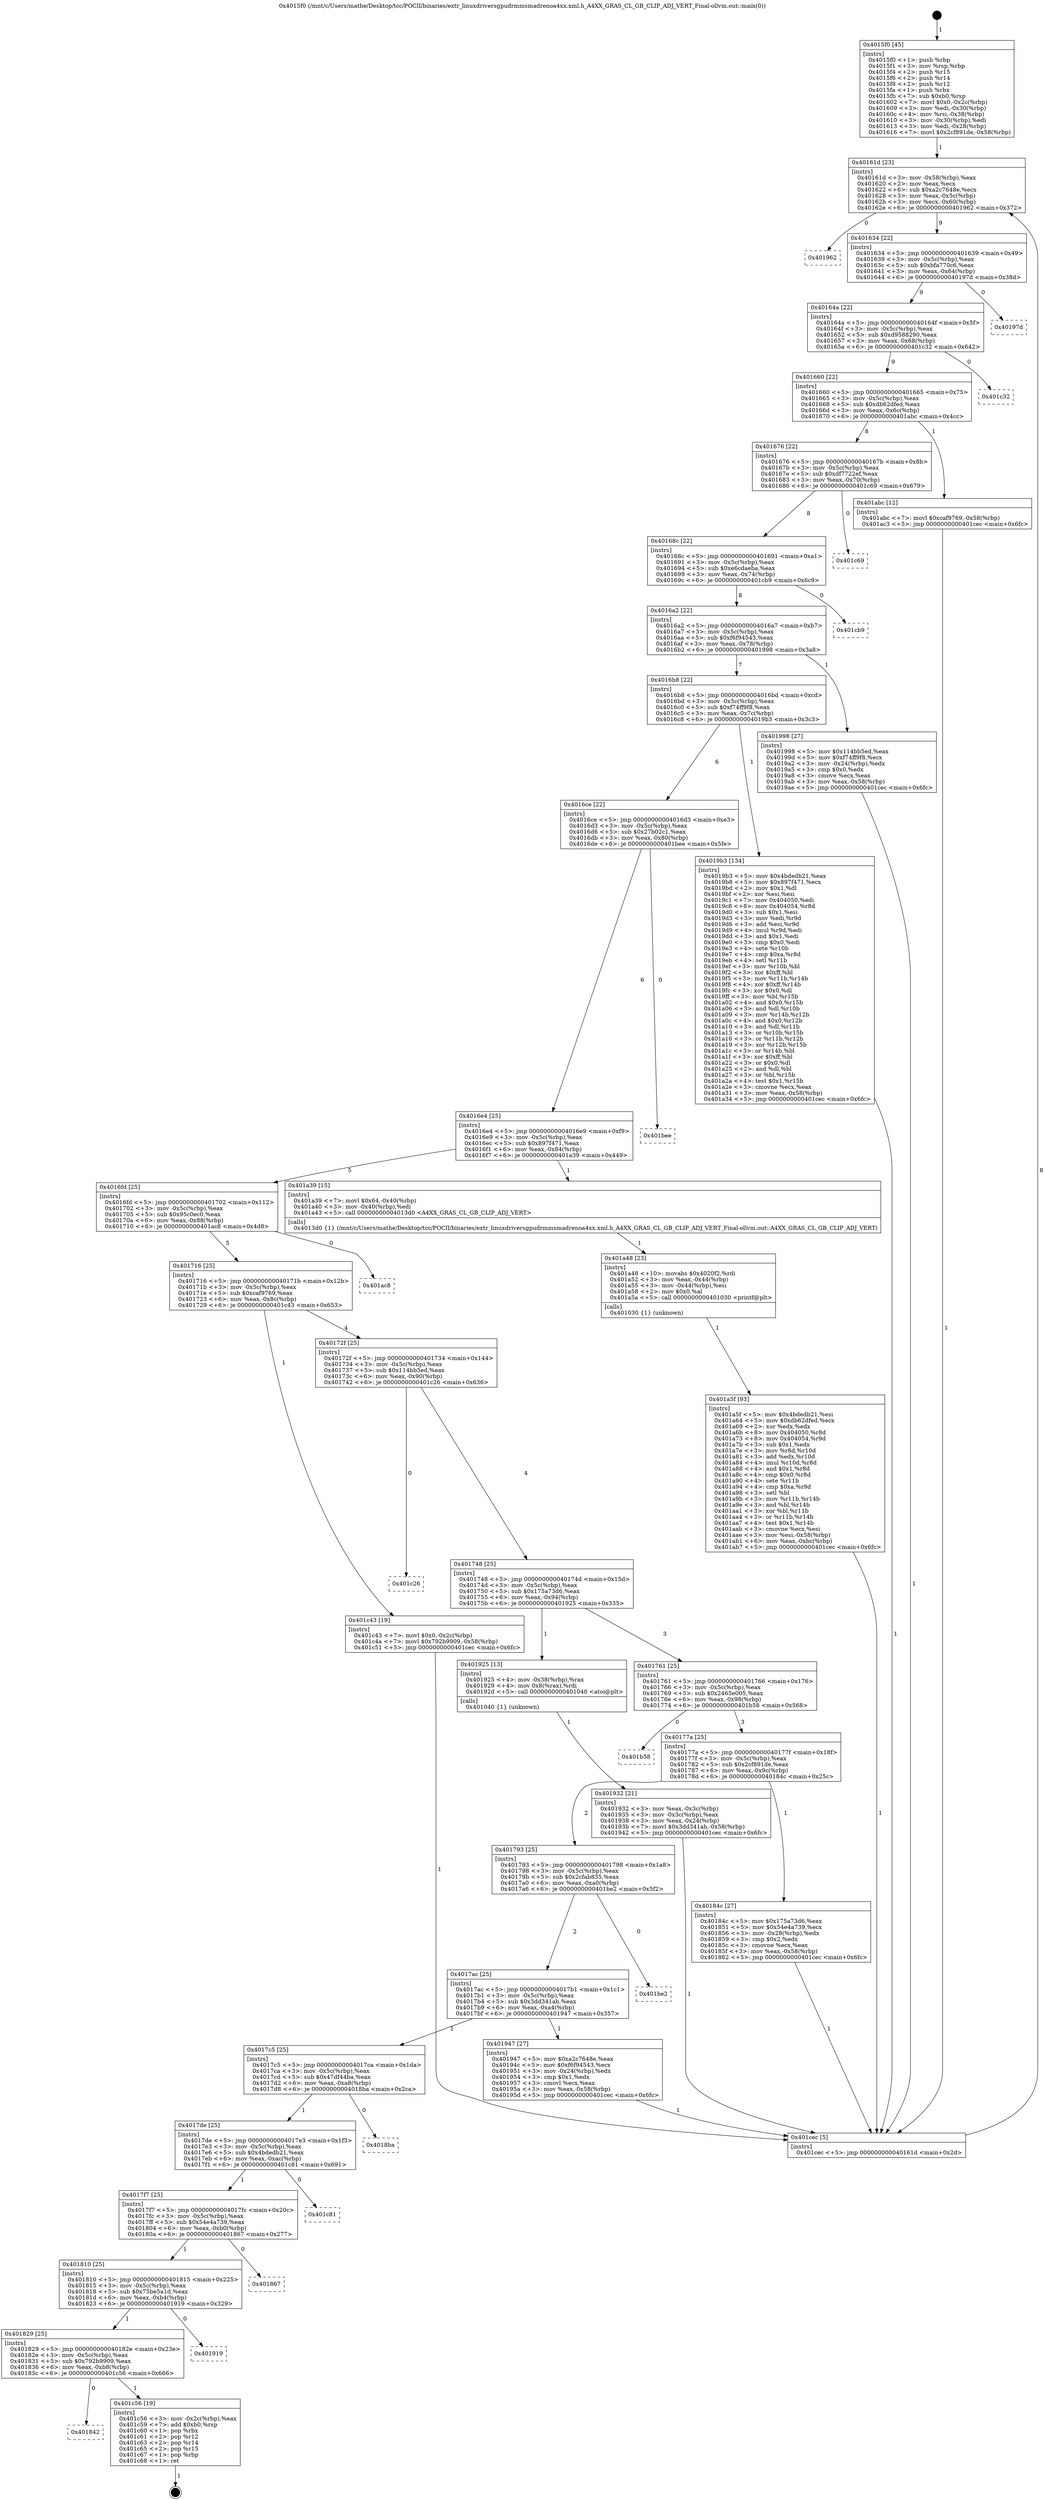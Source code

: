 digraph "0x4015f0" {
  label = "0x4015f0 (/mnt/c/Users/mathe/Desktop/tcc/POCII/binaries/extr_linuxdriversgpudrmmsmadrenoa4xx.xml.h_A4XX_GRAS_CL_GB_CLIP_ADJ_VERT_Final-ollvm.out::main(0))"
  labelloc = "t"
  node[shape=record]

  Entry [label="",width=0.3,height=0.3,shape=circle,fillcolor=black,style=filled]
  "0x40161d" [label="{
     0x40161d [23]\l
     | [instrs]\l
     &nbsp;&nbsp;0x40161d \<+3\>: mov -0x58(%rbp),%eax\l
     &nbsp;&nbsp;0x401620 \<+2\>: mov %eax,%ecx\l
     &nbsp;&nbsp;0x401622 \<+6\>: sub $0xa2c7648e,%ecx\l
     &nbsp;&nbsp;0x401628 \<+3\>: mov %eax,-0x5c(%rbp)\l
     &nbsp;&nbsp;0x40162b \<+3\>: mov %ecx,-0x60(%rbp)\l
     &nbsp;&nbsp;0x40162e \<+6\>: je 0000000000401962 \<main+0x372\>\l
  }"]
  "0x401962" [label="{
     0x401962\l
  }", style=dashed]
  "0x401634" [label="{
     0x401634 [22]\l
     | [instrs]\l
     &nbsp;&nbsp;0x401634 \<+5\>: jmp 0000000000401639 \<main+0x49\>\l
     &nbsp;&nbsp;0x401639 \<+3\>: mov -0x5c(%rbp),%eax\l
     &nbsp;&nbsp;0x40163c \<+5\>: sub $0xbfa770c6,%eax\l
     &nbsp;&nbsp;0x401641 \<+3\>: mov %eax,-0x64(%rbp)\l
     &nbsp;&nbsp;0x401644 \<+6\>: je 000000000040197d \<main+0x38d\>\l
  }"]
  Exit [label="",width=0.3,height=0.3,shape=circle,fillcolor=black,style=filled,peripheries=2]
  "0x40197d" [label="{
     0x40197d\l
  }", style=dashed]
  "0x40164a" [label="{
     0x40164a [22]\l
     | [instrs]\l
     &nbsp;&nbsp;0x40164a \<+5\>: jmp 000000000040164f \<main+0x5f\>\l
     &nbsp;&nbsp;0x40164f \<+3\>: mov -0x5c(%rbp),%eax\l
     &nbsp;&nbsp;0x401652 \<+5\>: sub $0xd9588290,%eax\l
     &nbsp;&nbsp;0x401657 \<+3\>: mov %eax,-0x68(%rbp)\l
     &nbsp;&nbsp;0x40165a \<+6\>: je 0000000000401c32 \<main+0x642\>\l
  }"]
  "0x401842" [label="{
     0x401842\l
  }", style=dashed]
  "0x401c32" [label="{
     0x401c32\l
  }", style=dashed]
  "0x401660" [label="{
     0x401660 [22]\l
     | [instrs]\l
     &nbsp;&nbsp;0x401660 \<+5\>: jmp 0000000000401665 \<main+0x75\>\l
     &nbsp;&nbsp;0x401665 \<+3\>: mov -0x5c(%rbp),%eax\l
     &nbsp;&nbsp;0x401668 \<+5\>: sub $0xdb62dfed,%eax\l
     &nbsp;&nbsp;0x40166d \<+3\>: mov %eax,-0x6c(%rbp)\l
     &nbsp;&nbsp;0x401670 \<+6\>: je 0000000000401abc \<main+0x4cc\>\l
  }"]
  "0x401c56" [label="{
     0x401c56 [19]\l
     | [instrs]\l
     &nbsp;&nbsp;0x401c56 \<+3\>: mov -0x2c(%rbp),%eax\l
     &nbsp;&nbsp;0x401c59 \<+7\>: add $0xb0,%rsp\l
     &nbsp;&nbsp;0x401c60 \<+1\>: pop %rbx\l
     &nbsp;&nbsp;0x401c61 \<+2\>: pop %r12\l
     &nbsp;&nbsp;0x401c63 \<+2\>: pop %r14\l
     &nbsp;&nbsp;0x401c65 \<+2\>: pop %r15\l
     &nbsp;&nbsp;0x401c67 \<+1\>: pop %rbp\l
     &nbsp;&nbsp;0x401c68 \<+1\>: ret\l
  }"]
  "0x401abc" [label="{
     0x401abc [12]\l
     | [instrs]\l
     &nbsp;&nbsp;0x401abc \<+7\>: movl $0xcaf9769,-0x58(%rbp)\l
     &nbsp;&nbsp;0x401ac3 \<+5\>: jmp 0000000000401cec \<main+0x6fc\>\l
  }"]
  "0x401676" [label="{
     0x401676 [22]\l
     | [instrs]\l
     &nbsp;&nbsp;0x401676 \<+5\>: jmp 000000000040167b \<main+0x8b\>\l
     &nbsp;&nbsp;0x40167b \<+3\>: mov -0x5c(%rbp),%eax\l
     &nbsp;&nbsp;0x40167e \<+5\>: sub $0xdf7722ef,%eax\l
     &nbsp;&nbsp;0x401683 \<+3\>: mov %eax,-0x70(%rbp)\l
     &nbsp;&nbsp;0x401686 \<+6\>: je 0000000000401c69 \<main+0x679\>\l
  }"]
  "0x401829" [label="{
     0x401829 [25]\l
     | [instrs]\l
     &nbsp;&nbsp;0x401829 \<+5\>: jmp 000000000040182e \<main+0x23e\>\l
     &nbsp;&nbsp;0x40182e \<+3\>: mov -0x5c(%rbp),%eax\l
     &nbsp;&nbsp;0x401831 \<+5\>: sub $0x792b9909,%eax\l
     &nbsp;&nbsp;0x401836 \<+6\>: mov %eax,-0xb8(%rbp)\l
     &nbsp;&nbsp;0x40183c \<+6\>: je 0000000000401c56 \<main+0x666\>\l
  }"]
  "0x401c69" [label="{
     0x401c69\l
  }", style=dashed]
  "0x40168c" [label="{
     0x40168c [22]\l
     | [instrs]\l
     &nbsp;&nbsp;0x40168c \<+5\>: jmp 0000000000401691 \<main+0xa1\>\l
     &nbsp;&nbsp;0x401691 \<+3\>: mov -0x5c(%rbp),%eax\l
     &nbsp;&nbsp;0x401694 \<+5\>: sub $0xe6cdaeba,%eax\l
     &nbsp;&nbsp;0x401699 \<+3\>: mov %eax,-0x74(%rbp)\l
     &nbsp;&nbsp;0x40169c \<+6\>: je 0000000000401cb9 \<main+0x6c9\>\l
  }"]
  "0x401919" [label="{
     0x401919\l
  }", style=dashed]
  "0x401cb9" [label="{
     0x401cb9\l
  }", style=dashed]
  "0x4016a2" [label="{
     0x4016a2 [22]\l
     | [instrs]\l
     &nbsp;&nbsp;0x4016a2 \<+5\>: jmp 00000000004016a7 \<main+0xb7\>\l
     &nbsp;&nbsp;0x4016a7 \<+3\>: mov -0x5c(%rbp),%eax\l
     &nbsp;&nbsp;0x4016aa \<+5\>: sub $0xf6f94543,%eax\l
     &nbsp;&nbsp;0x4016af \<+3\>: mov %eax,-0x78(%rbp)\l
     &nbsp;&nbsp;0x4016b2 \<+6\>: je 0000000000401998 \<main+0x3a8\>\l
  }"]
  "0x401810" [label="{
     0x401810 [25]\l
     | [instrs]\l
     &nbsp;&nbsp;0x401810 \<+5\>: jmp 0000000000401815 \<main+0x225\>\l
     &nbsp;&nbsp;0x401815 \<+3\>: mov -0x5c(%rbp),%eax\l
     &nbsp;&nbsp;0x401818 \<+5\>: sub $0x75be5a1d,%eax\l
     &nbsp;&nbsp;0x40181d \<+6\>: mov %eax,-0xb4(%rbp)\l
     &nbsp;&nbsp;0x401823 \<+6\>: je 0000000000401919 \<main+0x329\>\l
  }"]
  "0x401998" [label="{
     0x401998 [27]\l
     | [instrs]\l
     &nbsp;&nbsp;0x401998 \<+5\>: mov $0x114bb5ed,%eax\l
     &nbsp;&nbsp;0x40199d \<+5\>: mov $0xf74ff9f8,%ecx\l
     &nbsp;&nbsp;0x4019a2 \<+3\>: mov -0x24(%rbp),%edx\l
     &nbsp;&nbsp;0x4019a5 \<+3\>: cmp $0x0,%edx\l
     &nbsp;&nbsp;0x4019a8 \<+3\>: cmove %ecx,%eax\l
     &nbsp;&nbsp;0x4019ab \<+3\>: mov %eax,-0x58(%rbp)\l
     &nbsp;&nbsp;0x4019ae \<+5\>: jmp 0000000000401cec \<main+0x6fc\>\l
  }"]
  "0x4016b8" [label="{
     0x4016b8 [22]\l
     | [instrs]\l
     &nbsp;&nbsp;0x4016b8 \<+5\>: jmp 00000000004016bd \<main+0xcd\>\l
     &nbsp;&nbsp;0x4016bd \<+3\>: mov -0x5c(%rbp),%eax\l
     &nbsp;&nbsp;0x4016c0 \<+5\>: sub $0xf74ff9f8,%eax\l
     &nbsp;&nbsp;0x4016c5 \<+3\>: mov %eax,-0x7c(%rbp)\l
     &nbsp;&nbsp;0x4016c8 \<+6\>: je 00000000004019b3 \<main+0x3c3\>\l
  }"]
  "0x401867" [label="{
     0x401867\l
  }", style=dashed]
  "0x4019b3" [label="{
     0x4019b3 [134]\l
     | [instrs]\l
     &nbsp;&nbsp;0x4019b3 \<+5\>: mov $0x4bdedb21,%eax\l
     &nbsp;&nbsp;0x4019b8 \<+5\>: mov $0x897f471,%ecx\l
     &nbsp;&nbsp;0x4019bd \<+2\>: mov $0x1,%dl\l
     &nbsp;&nbsp;0x4019bf \<+2\>: xor %esi,%esi\l
     &nbsp;&nbsp;0x4019c1 \<+7\>: mov 0x404050,%edi\l
     &nbsp;&nbsp;0x4019c8 \<+8\>: mov 0x404054,%r8d\l
     &nbsp;&nbsp;0x4019d0 \<+3\>: sub $0x1,%esi\l
     &nbsp;&nbsp;0x4019d3 \<+3\>: mov %edi,%r9d\l
     &nbsp;&nbsp;0x4019d6 \<+3\>: add %esi,%r9d\l
     &nbsp;&nbsp;0x4019d9 \<+4\>: imul %r9d,%edi\l
     &nbsp;&nbsp;0x4019dd \<+3\>: and $0x1,%edi\l
     &nbsp;&nbsp;0x4019e0 \<+3\>: cmp $0x0,%edi\l
     &nbsp;&nbsp;0x4019e3 \<+4\>: sete %r10b\l
     &nbsp;&nbsp;0x4019e7 \<+4\>: cmp $0xa,%r8d\l
     &nbsp;&nbsp;0x4019eb \<+4\>: setl %r11b\l
     &nbsp;&nbsp;0x4019ef \<+3\>: mov %r10b,%bl\l
     &nbsp;&nbsp;0x4019f2 \<+3\>: xor $0xff,%bl\l
     &nbsp;&nbsp;0x4019f5 \<+3\>: mov %r11b,%r14b\l
     &nbsp;&nbsp;0x4019f8 \<+4\>: xor $0xff,%r14b\l
     &nbsp;&nbsp;0x4019fc \<+3\>: xor $0x0,%dl\l
     &nbsp;&nbsp;0x4019ff \<+3\>: mov %bl,%r15b\l
     &nbsp;&nbsp;0x401a02 \<+4\>: and $0x0,%r15b\l
     &nbsp;&nbsp;0x401a06 \<+3\>: and %dl,%r10b\l
     &nbsp;&nbsp;0x401a09 \<+3\>: mov %r14b,%r12b\l
     &nbsp;&nbsp;0x401a0c \<+4\>: and $0x0,%r12b\l
     &nbsp;&nbsp;0x401a10 \<+3\>: and %dl,%r11b\l
     &nbsp;&nbsp;0x401a13 \<+3\>: or %r10b,%r15b\l
     &nbsp;&nbsp;0x401a16 \<+3\>: or %r11b,%r12b\l
     &nbsp;&nbsp;0x401a19 \<+3\>: xor %r12b,%r15b\l
     &nbsp;&nbsp;0x401a1c \<+3\>: or %r14b,%bl\l
     &nbsp;&nbsp;0x401a1f \<+3\>: xor $0xff,%bl\l
     &nbsp;&nbsp;0x401a22 \<+3\>: or $0x0,%dl\l
     &nbsp;&nbsp;0x401a25 \<+2\>: and %dl,%bl\l
     &nbsp;&nbsp;0x401a27 \<+3\>: or %bl,%r15b\l
     &nbsp;&nbsp;0x401a2a \<+4\>: test $0x1,%r15b\l
     &nbsp;&nbsp;0x401a2e \<+3\>: cmovne %ecx,%eax\l
     &nbsp;&nbsp;0x401a31 \<+3\>: mov %eax,-0x58(%rbp)\l
     &nbsp;&nbsp;0x401a34 \<+5\>: jmp 0000000000401cec \<main+0x6fc\>\l
  }"]
  "0x4016ce" [label="{
     0x4016ce [22]\l
     | [instrs]\l
     &nbsp;&nbsp;0x4016ce \<+5\>: jmp 00000000004016d3 \<main+0xe3\>\l
     &nbsp;&nbsp;0x4016d3 \<+3\>: mov -0x5c(%rbp),%eax\l
     &nbsp;&nbsp;0x4016d6 \<+5\>: sub $0x27b02c1,%eax\l
     &nbsp;&nbsp;0x4016db \<+3\>: mov %eax,-0x80(%rbp)\l
     &nbsp;&nbsp;0x4016de \<+6\>: je 0000000000401bee \<main+0x5fe\>\l
  }"]
  "0x4017f7" [label="{
     0x4017f7 [25]\l
     | [instrs]\l
     &nbsp;&nbsp;0x4017f7 \<+5\>: jmp 00000000004017fc \<main+0x20c\>\l
     &nbsp;&nbsp;0x4017fc \<+3\>: mov -0x5c(%rbp),%eax\l
     &nbsp;&nbsp;0x4017ff \<+5\>: sub $0x54e4a739,%eax\l
     &nbsp;&nbsp;0x401804 \<+6\>: mov %eax,-0xb0(%rbp)\l
     &nbsp;&nbsp;0x40180a \<+6\>: je 0000000000401867 \<main+0x277\>\l
  }"]
  "0x401bee" [label="{
     0x401bee\l
  }", style=dashed]
  "0x4016e4" [label="{
     0x4016e4 [25]\l
     | [instrs]\l
     &nbsp;&nbsp;0x4016e4 \<+5\>: jmp 00000000004016e9 \<main+0xf9\>\l
     &nbsp;&nbsp;0x4016e9 \<+3\>: mov -0x5c(%rbp),%eax\l
     &nbsp;&nbsp;0x4016ec \<+5\>: sub $0x897f471,%eax\l
     &nbsp;&nbsp;0x4016f1 \<+6\>: mov %eax,-0x84(%rbp)\l
     &nbsp;&nbsp;0x4016f7 \<+6\>: je 0000000000401a39 \<main+0x449\>\l
  }"]
  "0x401c81" [label="{
     0x401c81\l
  }", style=dashed]
  "0x401a39" [label="{
     0x401a39 [15]\l
     | [instrs]\l
     &nbsp;&nbsp;0x401a39 \<+7\>: movl $0x64,-0x40(%rbp)\l
     &nbsp;&nbsp;0x401a40 \<+3\>: mov -0x40(%rbp),%edi\l
     &nbsp;&nbsp;0x401a43 \<+5\>: call 00000000004013d0 \<A4XX_GRAS_CL_GB_CLIP_ADJ_VERT\>\l
     | [calls]\l
     &nbsp;&nbsp;0x4013d0 \{1\} (/mnt/c/Users/mathe/Desktop/tcc/POCII/binaries/extr_linuxdriversgpudrmmsmadrenoa4xx.xml.h_A4XX_GRAS_CL_GB_CLIP_ADJ_VERT_Final-ollvm.out::A4XX_GRAS_CL_GB_CLIP_ADJ_VERT)\l
  }"]
  "0x4016fd" [label="{
     0x4016fd [25]\l
     | [instrs]\l
     &nbsp;&nbsp;0x4016fd \<+5\>: jmp 0000000000401702 \<main+0x112\>\l
     &nbsp;&nbsp;0x401702 \<+3\>: mov -0x5c(%rbp),%eax\l
     &nbsp;&nbsp;0x401705 \<+5\>: sub $0x95c0ec0,%eax\l
     &nbsp;&nbsp;0x40170a \<+6\>: mov %eax,-0x88(%rbp)\l
     &nbsp;&nbsp;0x401710 \<+6\>: je 0000000000401ac8 \<main+0x4d8\>\l
  }"]
  "0x4017de" [label="{
     0x4017de [25]\l
     | [instrs]\l
     &nbsp;&nbsp;0x4017de \<+5\>: jmp 00000000004017e3 \<main+0x1f3\>\l
     &nbsp;&nbsp;0x4017e3 \<+3\>: mov -0x5c(%rbp),%eax\l
     &nbsp;&nbsp;0x4017e6 \<+5\>: sub $0x4bdedb21,%eax\l
     &nbsp;&nbsp;0x4017eb \<+6\>: mov %eax,-0xac(%rbp)\l
     &nbsp;&nbsp;0x4017f1 \<+6\>: je 0000000000401c81 \<main+0x691\>\l
  }"]
  "0x401ac8" [label="{
     0x401ac8\l
  }", style=dashed]
  "0x401716" [label="{
     0x401716 [25]\l
     | [instrs]\l
     &nbsp;&nbsp;0x401716 \<+5\>: jmp 000000000040171b \<main+0x12b\>\l
     &nbsp;&nbsp;0x40171b \<+3\>: mov -0x5c(%rbp),%eax\l
     &nbsp;&nbsp;0x40171e \<+5\>: sub $0xcaf9769,%eax\l
     &nbsp;&nbsp;0x401723 \<+6\>: mov %eax,-0x8c(%rbp)\l
     &nbsp;&nbsp;0x401729 \<+6\>: je 0000000000401c43 \<main+0x653\>\l
  }"]
  "0x4018ba" [label="{
     0x4018ba\l
  }", style=dashed]
  "0x401c43" [label="{
     0x401c43 [19]\l
     | [instrs]\l
     &nbsp;&nbsp;0x401c43 \<+7\>: movl $0x0,-0x2c(%rbp)\l
     &nbsp;&nbsp;0x401c4a \<+7\>: movl $0x792b9909,-0x58(%rbp)\l
     &nbsp;&nbsp;0x401c51 \<+5\>: jmp 0000000000401cec \<main+0x6fc\>\l
  }"]
  "0x40172f" [label="{
     0x40172f [25]\l
     | [instrs]\l
     &nbsp;&nbsp;0x40172f \<+5\>: jmp 0000000000401734 \<main+0x144\>\l
     &nbsp;&nbsp;0x401734 \<+3\>: mov -0x5c(%rbp),%eax\l
     &nbsp;&nbsp;0x401737 \<+5\>: sub $0x114bb5ed,%eax\l
     &nbsp;&nbsp;0x40173c \<+6\>: mov %eax,-0x90(%rbp)\l
     &nbsp;&nbsp;0x401742 \<+6\>: je 0000000000401c26 \<main+0x636\>\l
  }"]
  "0x401a5f" [label="{
     0x401a5f [93]\l
     | [instrs]\l
     &nbsp;&nbsp;0x401a5f \<+5\>: mov $0x4bdedb21,%esi\l
     &nbsp;&nbsp;0x401a64 \<+5\>: mov $0xdb62dfed,%ecx\l
     &nbsp;&nbsp;0x401a69 \<+2\>: xor %edx,%edx\l
     &nbsp;&nbsp;0x401a6b \<+8\>: mov 0x404050,%r8d\l
     &nbsp;&nbsp;0x401a73 \<+8\>: mov 0x404054,%r9d\l
     &nbsp;&nbsp;0x401a7b \<+3\>: sub $0x1,%edx\l
     &nbsp;&nbsp;0x401a7e \<+3\>: mov %r8d,%r10d\l
     &nbsp;&nbsp;0x401a81 \<+3\>: add %edx,%r10d\l
     &nbsp;&nbsp;0x401a84 \<+4\>: imul %r10d,%r8d\l
     &nbsp;&nbsp;0x401a88 \<+4\>: and $0x1,%r8d\l
     &nbsp;&nbsp;0x401a8c \<+4\>: cmp $0x0,%r8d\l
     &nbsp;&nbsp;0x401a90 \<+4\>: sete %r11b\l
     &nbsp;&nbsp;0x401a94 \<+4\>: cmp $0xa,%r9d\l
     &nbsp;&nbsp;0x401a98 \<+3\>: setl %bl\l
     &nbsp;&nbsp;0x401a9b \<+3\>: mov %r11b,%r14b\l
     &nbsp;&nbsp;0x401a9e \<+3\>: and %bl,%r14b\l
     &nbsp;&nbsp;0x401aa1 \<+3\>: xor %bl,%r11b\l
     &nbsp;&nbsp;0x401aa4 \<+3\>: or %r11b,%r14b\l
     &nbsp;&nbsp;0x401aa7 \<+4\>: test $0x1,%r14b\l
     &nbsp;&nbsp;0x401aab \<+3\>: cmovne %ecx,%esi\l
     &nbsp;&nbsp;0x401aae \<+3\>: mov %esi,-0x58(%rbp)\l
     &nbsp;&nbsp;0x401ab1 \<+6\>: mov %eax,-0xbc(%rbp)\l
     &nbsp;&nbsp;0x401ab7 \<+5\>: jmp 0000000000401cec \<main+0x6fc\>\l
  }"]
  "0x401c26" [label="{
     0x401c26\l
  }", style=dashed]
  "0x401748" [label="{
     0x401748 [25]\l
     | [instrs]\l
     &nbsp;&nbsp;0x401748 \<+5\>: jmp 000000000040174d \<main+0x15d\>\l
     &nbsp;&nbsp;0x40174d \<+3\>: mov -0x5c(%rbp),%eax\l
     &nbsp;&nbsp;0x401750 \<+5\>: sub $0x175a73d6,%eax\l
     &nbsp;&nbsp;0x401755 \<+6\>: mov %eax,-0x94(%rbp)\l
     &nbsp;&nbsp;0x40175b \<+6\>: je 0000000000401925 \<main+0x335\>\l
  }"]
  "0x401a48" [label="{
     0x401a48 [23]\l
     | [instrs]\l
     &nbsp;&nbsp;0x401a48 \<+10\>: movabs $0x4020f2,%rdi\l
     &nbsp;&nbsp;0x401a52 \<+3\>: mov %eax,-0x44(%rbp)\l
     &nbsp;&nbsp;0x401a55 \<+3\>: mov -0x44(%rbp),%esi\l
     &nbsp;&nbsp;0x401a58 \<+2\>: mov $0x0,%al\l
     &nbsp;&nbsp;0x401a5a \<+5\>: call 0000000000401030 \<printf@plt\>\l
     | [calls]\l
     &nbsp;&nbsp;0x401030 \{1\} (unknown)\l
  }"]
  "0x401925" [label="{
     0x401925 [13]\l
     | [instrs]\l
     &nbsp;&nbsp;0x401925 \<+4\>: mov -0x38(%rbp),%rax\l
     &nbsp;&nbsp;0x401929 \<+4\>: mov 0x8(%rax),%rdi\l
     &nbsp;&nbsp;0x40192d \<+5\>: call 0000000000401040 \<atoi@plt\>\l
     | [calls]\l
     &nbsp;&nbsp;0x401040 \{1\} (unknown)\l
  }"]
  "0x401761" [label="{
     0x401761 [25]\l
     | [instrs]\l
     &nbsp;&nbsp;0x401761 \<+5\>: jmp 0000000000401766 \<main+0x176\>\l
     &nbsp;&nbsp;0x401766 \<+3\>: mov -0x5c(%rbp),%eax\l
     &nbsp;&nbsp;0x401769 \<+5\>: sub $0x2465e005,%eax\l
     &nbsp;&nbsp;0x40176e \<+6\>: mov %eax,-0x98(%rbp)\l
     &nbsp;&nbsp;0x401774 \<+6\>: je 0000000000401b58 \<main+0x568\>\l
  }"]
  "0x4017c5" [label="{
     0x4017c5 [25]\l
     | [instrs]\l
     &nbsp;&nbsp;0x4017c5 \<+5\>: jmp 00000000004017ca \<main+0x1da\>\l
     &nbsp;&nbsp;0x4017ca \<+3\>: mov -0x5c(%rbp),%eax\l
     &nbsp;&nbsp;0x4017cd \<+5\>: sub $0x47df44ba,%eax\l
     &nbsp;&nbsp;0x4017d2 \<+6\>: mov %eax,-0xa8(%rbp)\l
     &nbsp;&nbsp;0x4017d8 \<+6\>: je 00000000004018ba \<main+0x2ca\>\l
  }"]
  "0x401b58" [label="{
     0x401b58\l
  }", style=dashed]
  "0x40177a" [label="{
     0x40177a [25]\l
     | [instrs]\l
     &nbsp;&nbsp;0x40177a \<+5\>: jmp 000000000040177f \<main+0x18f\>\l
     &nbsp;&nbsp;0x40177f \<+3\>: mov -0x5c(%rbp),%eax\l
     &nbsp;&nbsp;0x401782 \<+5\>: sub $0x2cf891de,%eax\l
     &nbsp;&nbsp;0x401787 \<+6\>: mov %eax,-0x9c(%rbp)\l
     &nbsp;&nbsp;0x40178d \<+6\>: je 000000000040184c \<main+0x25c\>\l
  }"]
  "0x401947" [label="{
     0x401947 [27]\l
     | [instrs]\l
     &nbsp;&nbsp;0x401947 \<+5\>: mov $0xa2c7648e,%eax\l
     &nbsp;&nbsp;0x40194c \<+5\>: mov $0xf6f94543,%ecx\l
     &nbsp;&nbsp;0x401951 \<+3\>: mov -0x24(%rbp),%edx\l
     &nbsp;&nbsp;0x401954 \<+3\>: cmp $0x1,%edx\l
     &nbsp;&nbsp;0x401957 \<+3\>: cmovl %ecx,%eax\l
     &nbsp;&nbsp;0x40195a \<+3\>: mov %eax,-0x58(%rbp)\l
     &nbsp;&nbsp;0x40195d \<+5\>: jmp 0000000000401cec \<main+0x6fc\>\l
  }"]
  "0x40184c" [label="{
     0x40184c [27]\l
     | [instrs]\l
     &nbsp;&nbsp;0x40184c \<+5\>: mov $0x175a73d6,%eax\l
     &nbsp;&nbsp;0x401851 \<+5\>: mov $0x54e4a739,%ecx\l
     &nbsp;&nbsp;0x401856 \<+3\>: mov -0x28(%rbp),%edx\l
     &nbsp;&nbsp;0x401859 \<+3\>: cmp $0x2,%edx\l
     &nbsp;&nbsp;0x40185c \<+3\>: cmovne %ecx,%eax\l
     &nbsp;&nbsp;0x40185f \<+3\>: mov %eax,-0x58(%rbp)\l
     &nbsp;&nbsp;0x401862 \<+5\>: jmp 0000000000401cec \<main+0x6fc\>\l
  }"]
  "0x401793" [label="{
     0x401793 [25]\l
     | [instrs]\l
     &nbsp;&nbsp;0x401793 \<+5\>: jmp 0000000000401798 \<main+0x1a8\>\l
     &nbsp;&nbsp;0x401798 \<+3\>: mov -0x5c(%rbp),%eax\l
     &nbsp;&nbsp;0x40179b \<+5\>: sub $0x2cfab835,%eax\l
     &nbsp;&nbsp;0x4017a0 \<+6\>: mov %eax,-0xa0(%rbp)\l
     &nbsp;&nbsp;0x4017a6 \<+6\>: je 0000000000401be2 \<main+0x5f2\>\l
  }"]
  "0x401cec" [label="{
     0x401cec [5]\l
     | [instrs]\l
     &nbsp;&nbsp;0x401cec \<+5\>: jmp 000000000040161d \<main+0x2d\>\l
  }"]
  "0x4015f0" [label="{
     0x4015f0 [45]\l
     | [instrs]\l
     &nbsp;&nbsp;0x4015f0 \<+1\>: push %rbp\l
     &nbsp;&nbsp;0x4015f1 \<+3\>: mov %rsp,%rbp\l
     &nbsp;&nbsp;0x4015f4 \<+2\>: push %r15\l
     &nbsp;&nbsp;0x4015f6 \<+2\>: push %r14\l
     &nbsp;&nbsp;0x4015f8 \<+2\>: push %r12\l
     &nbsp;&nbsp;0x4015fa \<+1\>: push %rbx\l
     &nbsp;&nbsp;0x4015fb \<+7\>: sub $0xb0,%rsp\l
     &nbsp;&nbsp;0x401602 \<+7\>: movl $0x0,-0x2c(%rbp)\l
     &nbsp;&nbsp;0x401609 \<+3\>: mov %edi,-0x30(%rbp)\l
     &nbsp;&nbsp;0x40160c \<+4\>: mov %rsi,-0x38(%rbp)\l
     &nbsp;&nbsp;0x401610 \<+3\>: mov -0x30(%rbp),%edi\l
     &nbsp;&nbsp;0x401613 \<+3\>: mov %edi,-0x28(%rbp)\l
     &nbsp;&nbsp;0x401616 \<+7\>: movl $0x2cf891de,-0x58(%rbp)\l
  }"]
  "0x401932" [label="{
     0x401932 [21]\l
     | [instrs]\l
     &nbsp;&nbsp;0x401932 \<+3\>: mov %eax,-0x3c(%rbp)\l
     &nbsp;&nbsp;0x401935 \<+3\>: mov -0x3c(%rbp),%eax\l
     &nbsp;&nbsp;0x401938 \<+3\>: mov %eax,-0x24(%rbp)\l
     &nbsp;&nbsp;0x40193b \<+7\>: movl $0x3dd341ab,-0x58(%rbp)\l
     &nbsp;&nbsp;0x401942 \<+5\>: jmp 0000000000401cec \<main+0x6fc\>\l
  }"]
  "0x4017ac" [label="{
     0x4017ac [25]\l
     | [instrs]\l
     &nbsp;&nbsp;0x4017ac \<+5\>: jmp 00000000004017b1 \<main+0x1c1\>\l
     &nbsp;&nbsp;0x4017b1 \<+3\>: mov -0x5c(%rbp),%eax\l
     &nbsp;&nbsp;0x4017b4 \<+5\>: sub $0x3dd341ab,%eax\l
     &nbsp;&nbsp;0x4017b9 \<+6\>: mov %eax,-0xa4(%rbp)\l
     &nbsp;&nbsp;0x4017bf \<+6\>: je 0000000000401947 \<main+0x357\>\l
  }"]
  "0x401be2" [label="{
     0x401be2\l
  }", style=dashed]
  Entry -> "0x4015f0" [label=" 1"]
  "0x40161d" -> "0x401962" [label=" 0"]
  "0x40161d" -> "0x401634" [label=" 9"]
  "0x401c56" -> Exit [label=" 1"]
  "0x401634" -> "0x40197d" [label=" 0"]
  "0x401634" -> "0x40164a" [label=" 9"]
  "0x401829" -> "0x401842" [label=" 0"]
  "0x40164a" -> "0x401c32" [label=" 0"]
  "0x40164a" -> "0x401660" [label=" 9"]
  "0x401829" -> "0x401c56" [label=" 1"]
  "0x401660" -> "0x401abc" [label=" 1"]
  "0x401660" -> "0x401676" [label=" 8"]
  "0x401810" -> "0x401829" [label=" 1"]
  "0x401676" -> "0x401c69" [label=" 0"]
  "0x401676" -> "0x40168c" [label=" 8"]
  "0x401810" -> "0x401919" [label=" 0"]
  "0x40168c" -> "0x401cb9" [label=" 0"]
  "0x40168c" -> "0x4016a2" [label=" 8"]
  "0x4017f7" -> "0x401810" [label=" 1"]
  "0x4016a2" -> "0x401998" [label=" 1"]
  "0x4016a2" -> "0x4016b8" [label=" 7"]
  "0x4017f7" -> "0x401867" [label=" 0"]
  "0x4016b8" -> "0x4019b3" [label=" 1"]
  "0x4016b8" -> "0x4016ce" [label=" 6"]
  "0x4017de" -> "0x4017f7" [label=" 1"]
  "0x4016ce" -> "0x401bee" [label=" 0"]
  "0x4016ce" -> "0x4016e4" [label=" 6"]
  "0x4017de" -> "0x401c81" [label=" 0"]
  "0x4016e4" -> "0x401a39" [label=" 1"]
  "0x4016e4" -> "0x4016fd" [label=" 5"]
  "0x4017c5" -> "0x4017de" [label=" 1"]
  "0x4016fd" -> "0x401ac8" [label=" 0"]
  "0x4016fd" -> "0x401716" [label=" 5"]
  "0x4017c5" -> "0x4018ba" [label=" 0"]
  "0x401716" -> "0x401c43" [label=" 1"]
  "0x401716" -> "0x40172f" [label=" 4"]
  "0x401c43" -> "0x401cec" [label=" 1"]
  "0x40172f" -> "0x401c26" [label=" 0"]
  "0x40172f" -> "0x401748" [label=" 4"]
  "0x401abc" -> "0x401cec" [label=" 1"]
  "0x401748" -> "0x401925" [label=" 1"]
  "0x401748" -> "0x401761" [label=" 3"]
  "0x401a5f" -> "0x401cec" [label=" 1"]
  "0x401761" -> "0x401b58" [label=" 0"]
  "0x401761" -> "0x40177a" [label=" 3"]
  "0x401a48" -> "0x401a5f" [label=" 1"]
  "0x40177a" -> "0x40184c" [label=" 1"]
  "0x40177a" -> "0x401793" [label=" 2"]
  "0x40184c" -> "0x401cec" [label=" 1"]
  "0x4015f0" -> "0x40161d" [label=" 1"]
  "0x401cec" -> "0x40161d" [label=" 8"]
  "0x401925" -> "0x401932" [label=" 1"]
  "0x401932" -> "0x401cec" [label=" 1"]
  "0x401a39" -> "0x401a48" [label=" 1"]
  "0x401793" -> "0x401be2" [label=" 0"]
  "0x401793" -> "0x4017ac" [label=" 2"]
  "0x4019b3" -> "0x401cec" [label=" 1"]
  "0x4017ac" -> "0x401947" [label=" 1"]
  "0x4017ac" -> "0x4017c5" [label=" 1"]
  "0x401947" -> "0x401cec" [label=" 1"]
  "0x401998" -> "0x401cec" [label=" 1"]
}
